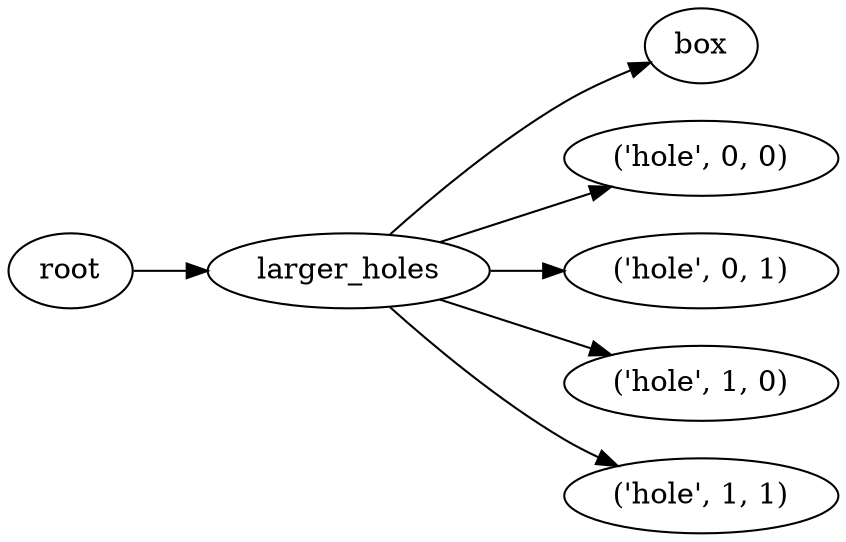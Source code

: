 digraph larger_holes {
	graph [rankdir=LR]
	root_235 [label=root href="javascript:s=&quot;\(\)\nNone&quot;; console.log(s); alert(s);"]
	larger_holes_236 [label=larger_holes href="javascript:s=&quot;\(&#x27;larger_holes&#x27;,\)\nSimpleGridBox&quot;; console.log(s); alert(s);" tooltip=SimpleGridBox]
	box_237 [label=box href="javascript:s=&quot;\(&#x27;larger_holes&#x27;,\ &#x27;box&#x27;\)\nBox&quot;; console.log(s); alert(s);" tooltip=Box]
	hole_238 [label="\('hole',\ 0,\ 0\)" href="javascript:s=&quot;\(&#x27;larger_holes&#x27;,\ \(&#x27;hole&#x27;,\ 0,\ 0\)\)\nBox&quot;; console.log(s); alert(s);" tooltip=Box]
	hole_239 [label="\('hole',\ 0,\ 1\)" href="javascript:s=&quot;\(&#x27;larger_holes&#x27;,\ \(&#x27;hole&#x27;,\ 0,\ 1\)\)\nBox&quot;; console.log(s); alert(s);" tooltip=Box]
	hole_240 [label="\('hole',\ 1,\ 0\)" href="javascript:s=&quot;\(&#x27;larger_holes&#x27;,\ \(&#x27;hole&#x27;,\ 1,\ 0\)\)\nBox&quot;; console.log(s); alert(s);" tooltip=Box]
	hole_241 [label="\('hole',\ 1,\ 1\)" href="javascript:s=&quot;\(&#x27;larger_holes&#x27;,\ \(&#x27;hole&#x27;,\ 1,\ 1\)\)\nBox&quot;; console.log(s); alert(s);" tooltip=Box]
	root_235 -> larger_holes_236
	larger_holes_236 -> box_237
	larger_holes_236 -> hole_238
	larger_holes_236 -> hole_239
	larger_holes_236 -> hole_240
	larger_holes_236 -> hole_241
}
